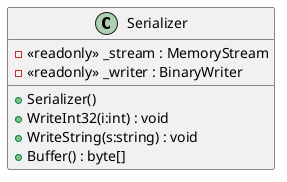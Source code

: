 @startuml
class Serializer {
    - <<readonly>> _stream : MemoryStream
    - <<readonly>> _writer : BinaryWriter
    + Serializer()
    + WriteInt32(i:int) : void
    + WriteString(s:string) : void
    + Buffer() : byte[]
}
@enduml
